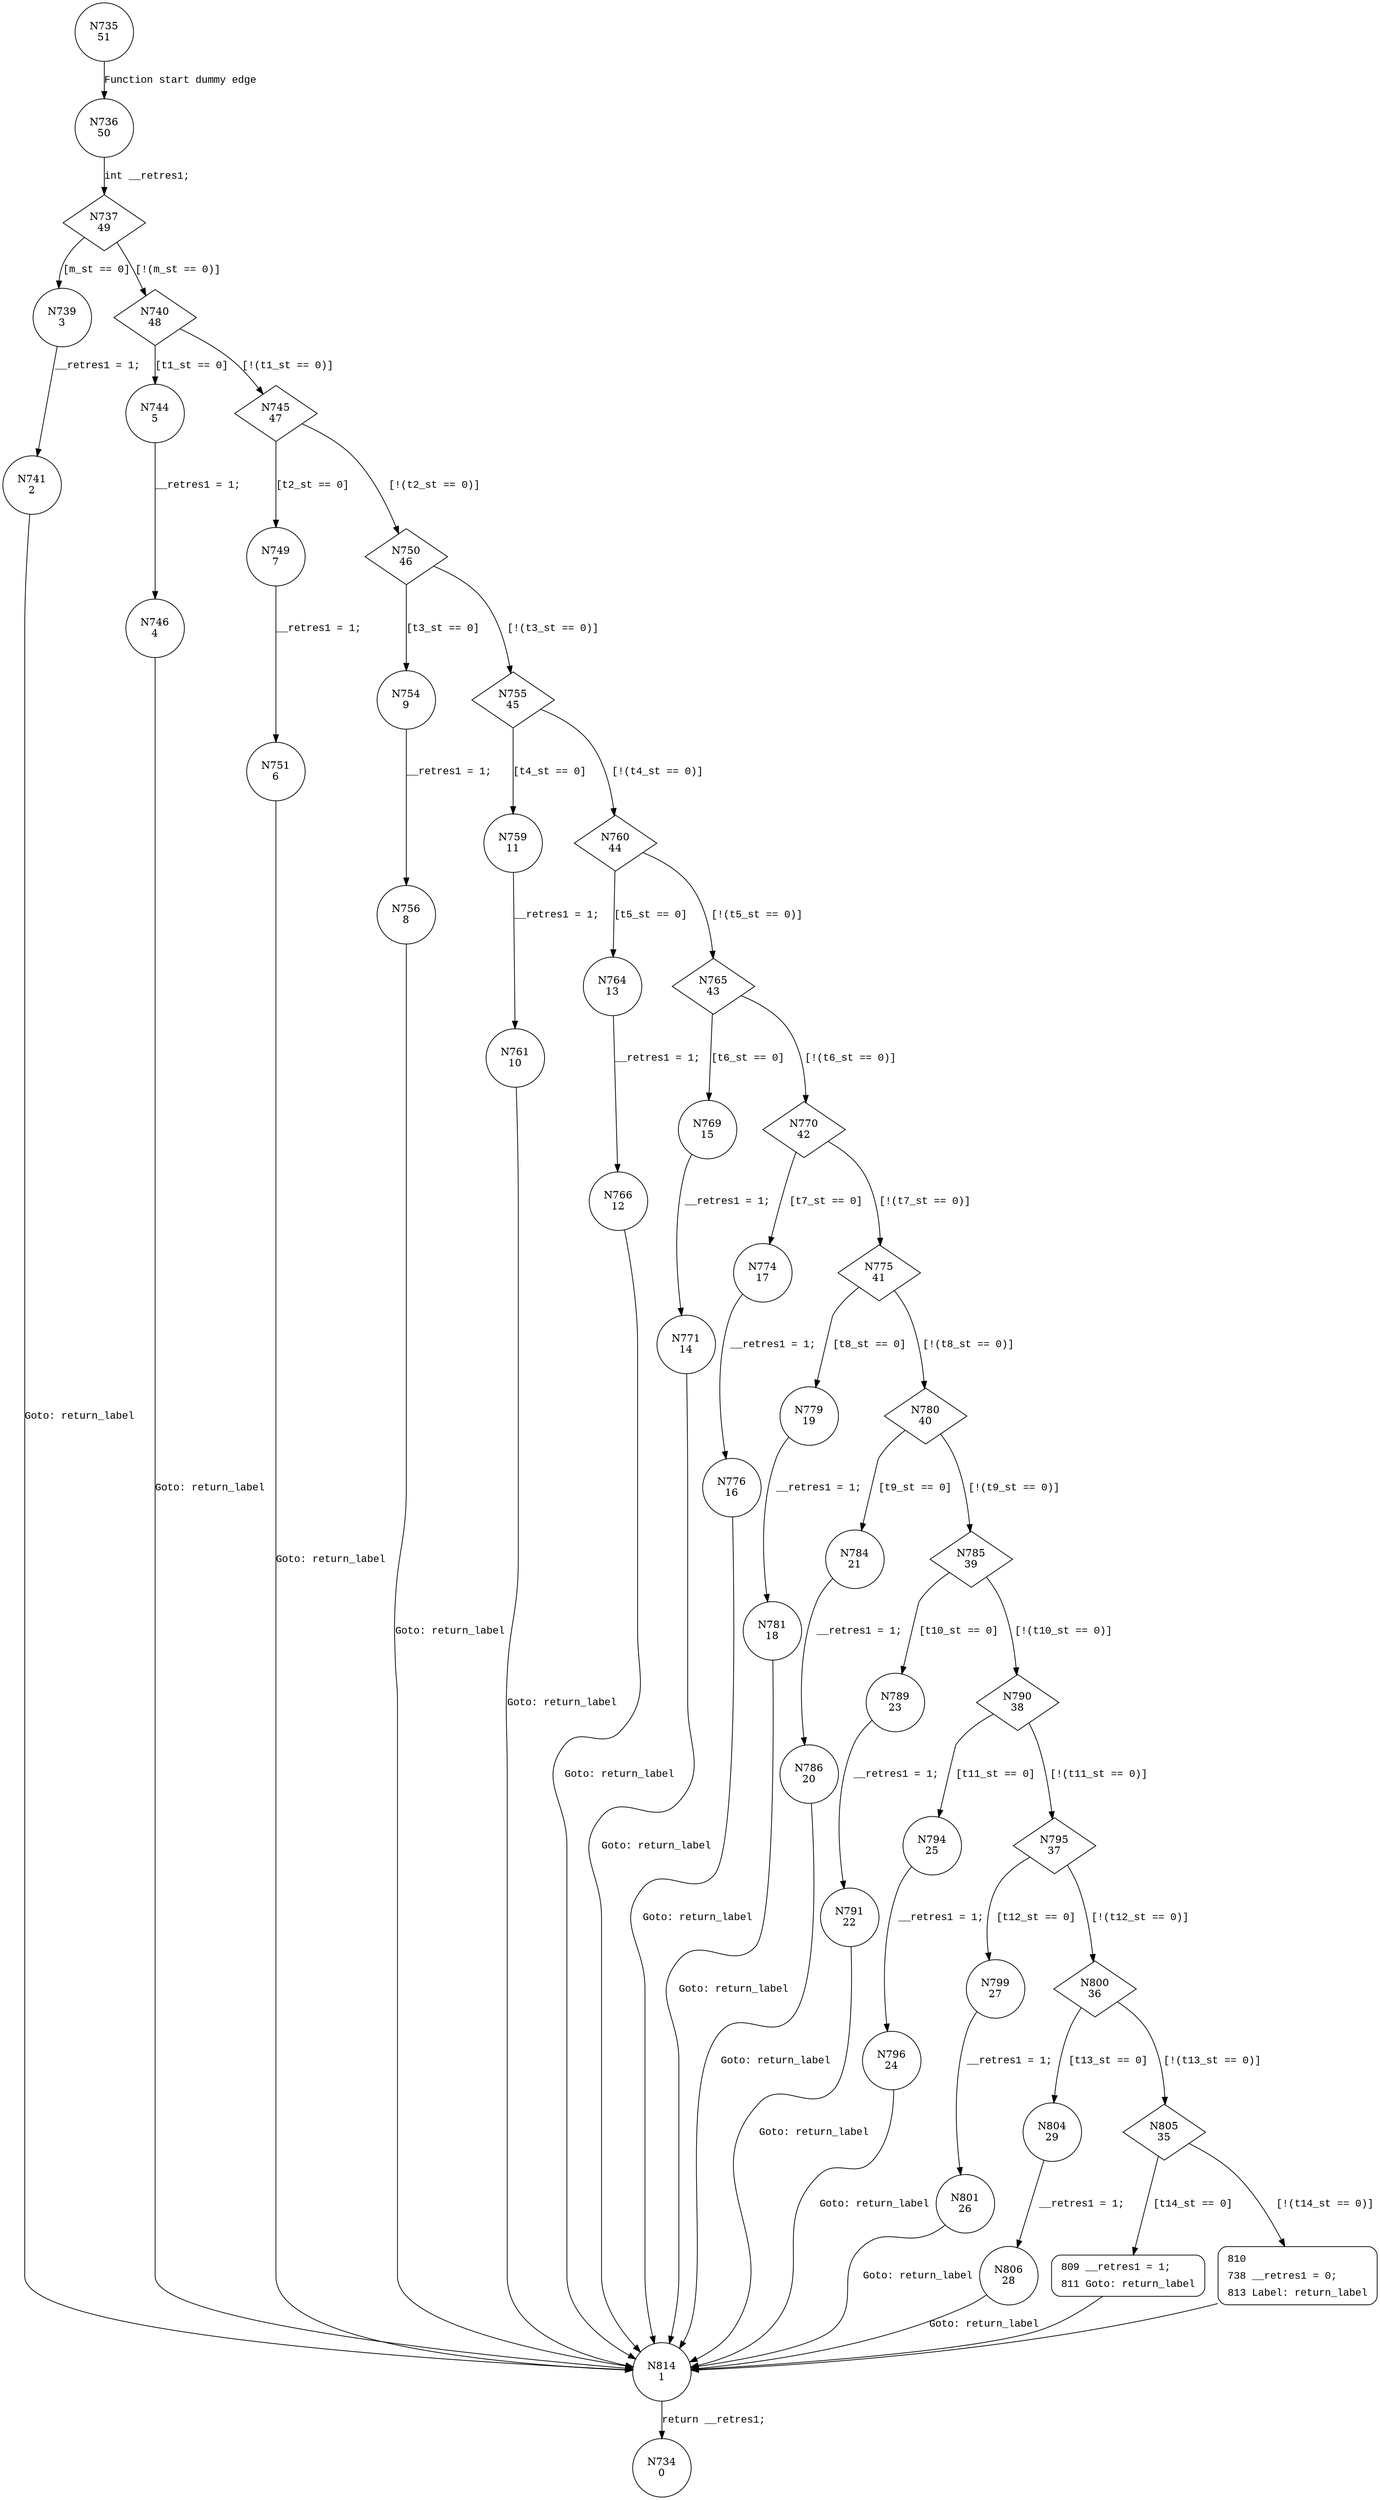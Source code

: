 digraph exists_runnable_thread {
735 [shape="circle" label="N735\n51"]
736 [shape="circle" label="N736\n50"]
737 [shape="diamond" label="N737\n49"]
739 [shape="circle" label="N739\n3"]
740 [shape="diamond" label="N740\n48"]
744 [shape="circle" label="N744\n5"]
745 [shape="diamond" label="N745\n47"]
749 [shape="circle" label="N749\n7"]
750 [shape="diamond" label="N750\n46"]
754 [shape="circle" label="N754\n9"]
755 [shape="diamond" label="N755\n45"]
759 [shape="circle" label="N759\n11"]
760 [shape="diamond" label="N760\n44"]
764 [shape="circle" label="N764\n13"]
765 [shape="diamond" label="N765\n43"]
769 [shape="circle" label="N769\n15"]
770 [shape="diamond" label="N770\n42"]
774 [shape="circle" label="N774\n17"]
775 [shape="diamond" label="N775\n41"]
779 [shape="circle" label="N779\n19"]
780 [shape="diamond" label="N780\n40"]
784 [shape="circle" label="N784\n21"]
785 [shape="diamond" label="N785\n39"]
789 [shape="circle" label="N789\n23"]
790 [shape="diamond" label="N790\n38"]
794 [shape="circle" label="N794\n25"]
795 [shape="diamond" label="N795\n37"]
799 [shape="circle" label="N799\n27"]
800 [shape="diamond" label="N800\n36"]
804 [shape="circle" label="N804\n29"]
805 [shape="diamond" label="N805\n35"]
809 [shape="circle" label="N809\n31"]
810 [shape="circle" label="N810\n34"]
814 [shape="circle" label="N814\n1"]
734 [shape="circle" label="N734\n0"]
806 [shape="circle" label="N806\n28"]
801 [shape="circle" label="N801\n26"]
796 [shape="circle" label="N796\n24"]
791 [shape="circle" label="N791\n22"]
786 [shape="circle" label="N786\n20"]
781 [shape="circle" label="N781\n18"]
776 [shape="circle" label="N776\n16"]
771 [shape="circle" label="N771\n14"]
766 [shape="circle" label="N766\n12"]
761 [shape="circle" label="N761\n10"]
756 [shape="circle" label="N756\n8"]
751 [shape="circle" label="N751\n6"]
746 [shape="circle" label="N746\n4"]
741 [shape="circle" label="N741\n2"]
810 [style="filled,bold" penwidth="1" fillcolor="white" fontname="Courier New" shape="Mrecord" label=<<table border="0" cellborder="0" cellpadding="3" bgcolor="white"><tr><td align="right">810</td><td align="left"></td></tr><tr><td align="right">738</td><td align="left">__retres1 = 0;</td></tr><tr><td align="right">813</td><td align="left">Label: return_label</td></tr></table>>]
810 -> 814[label=""]
809 [style="filled,bold" penwidth="1" fillcolor="white" fontname="Courier New" shape="Mrecord" label=<<table border="0" cellborder="0" cellpadding="3" bgcolor="white"><tr><td align="right">809</td><td align="left">__retres1 = 1;</td></tr><tr><td align="right">811</td><td align="left">Goto: return_label</td></tr></table>>]
809 -> 814[label=""]
735 -> 736 [label="Function start dummy edge" fontname="Courier New"]
737 -> 739 [label="[m_st == 0]" fontname="Courier New"]
737 -> 740 [label="[!(m_st == 0)]" fontname="Courier New"]
740 -> 744 [label="[t1_st == 0]" fontname="Courier New"]
740 -> 745 [label="[!(t1_st == 0)]" fontname="Courier New"]
745 -> 749 [label="[t2_st == 0]" fontname="Courier New"]
745 -> 750 [label="[!(t2_st == 0)]" fontname="Courier New"]
750 -> 754 [label="[t3_st == 0]" fontname="Courier New"]
750 -> 755 [label="[!(t3_st == 0)]" fontname="Courier New"]
755 -> 759 [label="[t4_st == 0]" fontname="Courier New"]
755 -> 760 [label="[!(t4_st == 0)]" fontname="Courier New"]
760 -> 764 [label="[t5_st == 0]" fontname="Courier New"]
760 -> 765 [label="[!(t5_st == 0)]" fontname="Courier New"]
765 -> 769 [label="[t6_st == 0]" fontname="Courier New"]
765 -> 770 [label="[!(t6_st == 0)]" fontname="Courier New"]
770 -> 774 [label="[t7_st == 0]" fontname="Courier New"]
770 -> 775 [label="[!(t7_st == 0)]" fontname="Courier New"]
775 -> 779 [label="[t8_st == 0]" fontname="Courier New"]
775 -> 780 [label="[!(t8_st == 0)]" fontname="Courier New"]
780 -> 784 [label="[t9_st == 0]" fontname="Courier New"]
780 -> 785 [label="[!(t9_st == 0)]" fontname="Courier New"]
785 -> 789 [label="[t10_st == 0]" fontname="Courier New"]
785 -> 790 [label="[!(t10_st == 0)]" fontname="Courier New"]
790 -> 794 [label="[t11_st == 0]" fontname="Courier New"]
790 -> 795 [label="[!(t11_st == 0)]" fontname="Courier New"]
795 -> 799 [label="[t12_st == 0]" fontname="Courier New"]
795 -> 800 [label="[!(t12_st == 0)]" fontname="Courier New"]
800 -> 804 [label="[t13_st == 0]" fontname="Courier New"]
800 -> 805 [label="[!(t13_st == 0)]" fontname="Courier New"]
805 -> 809 [label="[t14_st == 0]" fontname="Courier New"]
805 -> 810 [label="[!(t14_st == 0)]" fontname="Courier New"]
814 -> 734 [label="return __retres1;" fontname="Courier New"]
804 -> 806 [label="__retres1 = 1;" fontname="Courier New"]
799 -> 801 [label="__retres1 = 1;" fontname="Courier New"]
794 -> 796 [label="__retres1 = 1;" fontname="Courier New"]
789 -> 791 [label="__retres1 = 1;" fontname="Courier New"]
784 -> 786 [label="__retres1 = 1;" fontname="Courier New"]
779 -> 781 [label="__retres1 = 1;" fontname="Courier New"]
774 -> 776 [label="__retres1 = 1;" fontname="Courier New"]
769 -> 771 [label="__retres1 = 1;" fontname="Courier New"]
764 -> 766 [label="__retres1 = 1;" fontname="Courier New"]
759 -> 761 [label="__retres1 = 1;" fontname="Courier New"]
754 -> 756 [label="__retres1 = 1;" fontname="Courier New"]
749 -> 751 [label="__retres1 = 1;" fontname="Courier New"]
744 -> 746 [label="__retres1 = 1;" fontname="Courier New"]
739 -> 741 [label="__retres1 = 1;" fontname="Courier New"]
736 -> 737 [label="int __retres1;" fontname="Courier New"]
806 -> 814 [label="Goto: return_label" fontname="Courier New"]
801 -> 814 [label="Goto: return_label" fontname="Courier New"]
796 -> 814 [label="Goto: return_label" fontname="Courier New"]
791 -> 814 [label="Goto: return_label" fontname="Courier New"]
786 -> 814 [label="Goto: return_label" fontname="Courier New"]
781 -> 814 [label="Goto: return_label" fontname="Courier New"]
776 -> 814 [label="Goto: return_label" fontname="Courier New"]
771 -> 814 [label="Goto: return_label" fontname="Courier New"]
766 -> 814 [label="Goto: return_label" fontname="Courier New"]
761 -> 814 [label="Goto: return_label" fontname="Courier New"]
756 -> 814 [label="Goto: return_label" fontname="Courier New"]
751 -> 814 [label="Goto: return_label" fontname="Courier New"]
746 -> 814 [label="Goto: return_label" fontname="Courier New"]
741 -> 814 [label="Goto: return_label" fontname="Courier New"]
}